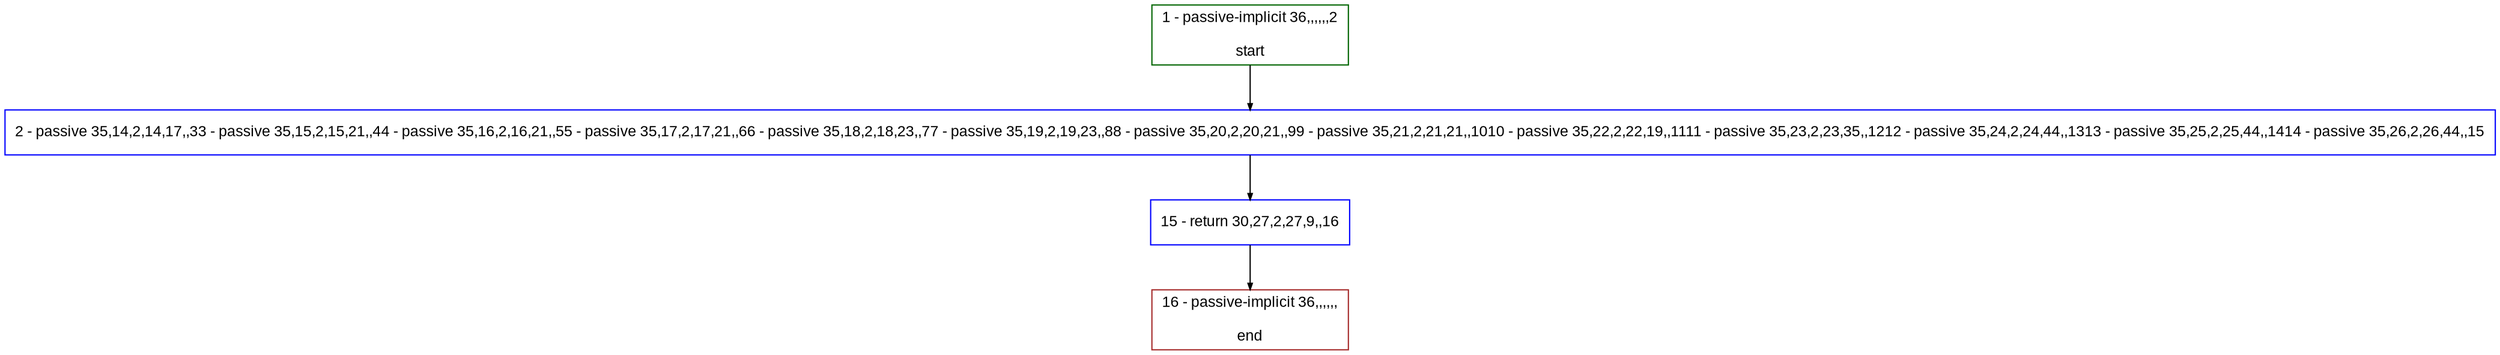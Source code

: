 digraph "" {
  graph [bgcolor="white", fillcolor="#FFFFCC", pack="true", packmode="clust", fontname="Arial", label="", fontsize="12", compound="true", style="rounded,filled"];
  node [node_initialized="no", fillcolor="white", fontname="Arial", label="", color="grey", fontsize="12", fixedsize="false", compound="true", shape="rectangle", style="filled"];
  edge [arrowtail="none", lhead="", fontcolor="black", fontname="Arial", label="", color="black", fontsize="12", arrowhead="normal", arrowsize="0.5", compound="true", ltail="", dir="forward"];
  __N1 [fillcolor="#ffffff", label="2 - passive 35,14,2,14,17,,33 - passive 35,15,2,15,21,,44 - passive 35,16,2,16,21,,55 - passive 35,17,2,17,21,,66 - passive 35,18,2,18,23,,77 - passive 35,19,2,19,23,,88 - passive 35,20,2,20,21,,99 - passive 35,21,2,21,21,,1010 - passive 35,22,2,22,19,,1111 - passive 35,23,2,23,35,,1212 - passive 35,24,2,24,44,,1313 - passive 35,25,2,25,44,,1414 - passive 35,26,2,26,44,,15", color="#0000ff", shape="box", style="filled"];
  __N2 [fillcolor="#ffffff", label="1 - passive-implicit 36,,,,,,2\n\nstart", color="#006400", shape="box", style="filled"];
  __N3 [fillcolor="#ffffff", label="15 - return 30,27,2,27,9,,16", color="#0000ff", shape="box", style="filled"];
  __N4 [fillcolor="#ffffff", label="16 - passive-implicit 36,,,,,,\n\nend", color="#a52a2a", shape="box", style="filled"];
  __N2 -> __N1 [arrowtail="none", color="#000000", label="", arrowhead="normal", dir="forward"];
  __N1 -> __N3 [arrowtail="none", color="#000000", label="", arrowhead="normal", dir="forward"];
  __N3 -> __N4 [arrowtail="none", color="#000000", label="", arrowhead="normal", dir="forward"];
}
